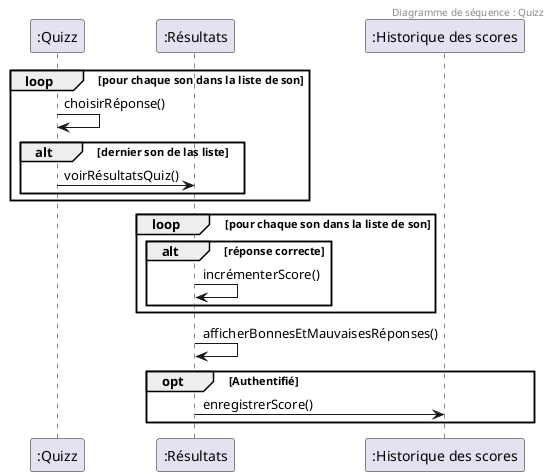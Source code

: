 @startuml

header Diagramme de séquence : Quizz

loop pour chaque son dans la liste de son
    ":Quizz" -> ":Quizz": choisirRéponse()
alt dernier son de las liste
":Quizz" -> ":Résultats": voirRésultatsQuiz()
end
end


loop pour chaque son dans la liste de son
alt réponse correcte
    ":Résultats" -> ":Résultats": incrémenterScore()
end
end

":Résultats" -> ":Résultats": afficherBonnesEtMauvaisesRéponses()



opt Authentifié
":Résultats" -> ":Historique des scores": enregistrerScore()
end
@enduml